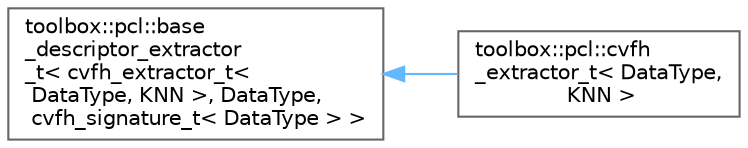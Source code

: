 digraph "Graphical Class Hierarchy"
{
 // LATEX_PDF_SIZE
  bgcolor="transparent";
  edge [fontname=Helvetica,fontsize=10,labelfontname=Helvetica,labelfontsize=10];
  node [fontname=Helvetica,fontsize=10,shape=box,height=0.2,width=0.4];
  rankdir="LR";
  Node0 [id="Node000000",label="toolbox::pcl::base\l_descriptor_extractor\l_t\< cvfh_extractor_t\<\l DataType, KNN \>, DataType,\l cvfh_signature_t\< DataType \> \>",height=0.2,width=0.4,color="grey40", fillcolor="white", style="filled",URL="$classtoolbox_1_1pcl_1_1base__descriptor__extractor__t.html",tooltip=" "];
  Node0 -> Node1 [id="edge41_Node000000_Node000001",dir="back",color="steelblue1",style="solid",tooltip=" "];
  Node1 [id="Node000001",label="toolbox::pcl::cvfh\l_extractor_t\< DataType,\l KNN \>",height=0.2,width=0.4,color="grey40", fillcolor="white", style="filled",URL="$classtoolbox_1_1pcl_1_1cvfh__extractor__t.html",tooltip=" "];
}
